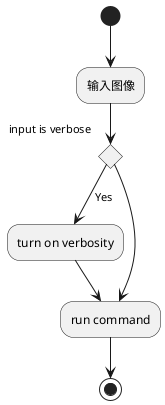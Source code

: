 @startuml
(*)  --> "输入图像"
If "input is verbose" then
--> [Yes] "turn on verbosity"
--> "run command"
else
--> "run command"
Endif
-->(*)
@enduml